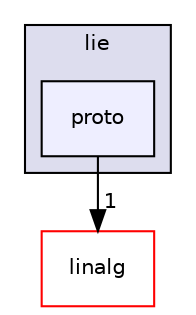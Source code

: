 digraph "/home/runner/work/Sophus/Sophus/cpp/sophus/lie/proto" {
  compound=true
  node [ fontsize="10", fontname="Helvetica"];
  edge [ labelfontsize="10", labelfontname="Helvetica"];
  subgraph clusterdir_e4d7764f299ff37161f14b275a37fe93 {
    graph [ bgcolor="#ddddee", pencolor="black", label="lie" fontname="Helvetica", fontsize="10", URL="dir_e4d7764f299ff37161f14b275a37fe93.html"]
  dir_a02b2cb24bea1883233fe591b43e1ca7 [shape=box, label="proto", style="filled", fillcolor="#eeeeff", pencolor="black", URL="dir_a02b2cb24bea1883233fe591b43e1ca7.html"];
  }
  dir_246b32a499e23272b6f273a9e5862f57 [shape=box label="linalg" fillcolor="white" style="filled" color="red" URL="dir_246b32a499e23272b6f273a9e5862f57.html"];
  dir_a02b2cb24bea1883233fe591b43e1ca7->dir_246b32a499e23272b6f273a9e5862f57 [headlabel="1", labeldistance=1.5 headhref="dir_000011_000012.html"];
}
